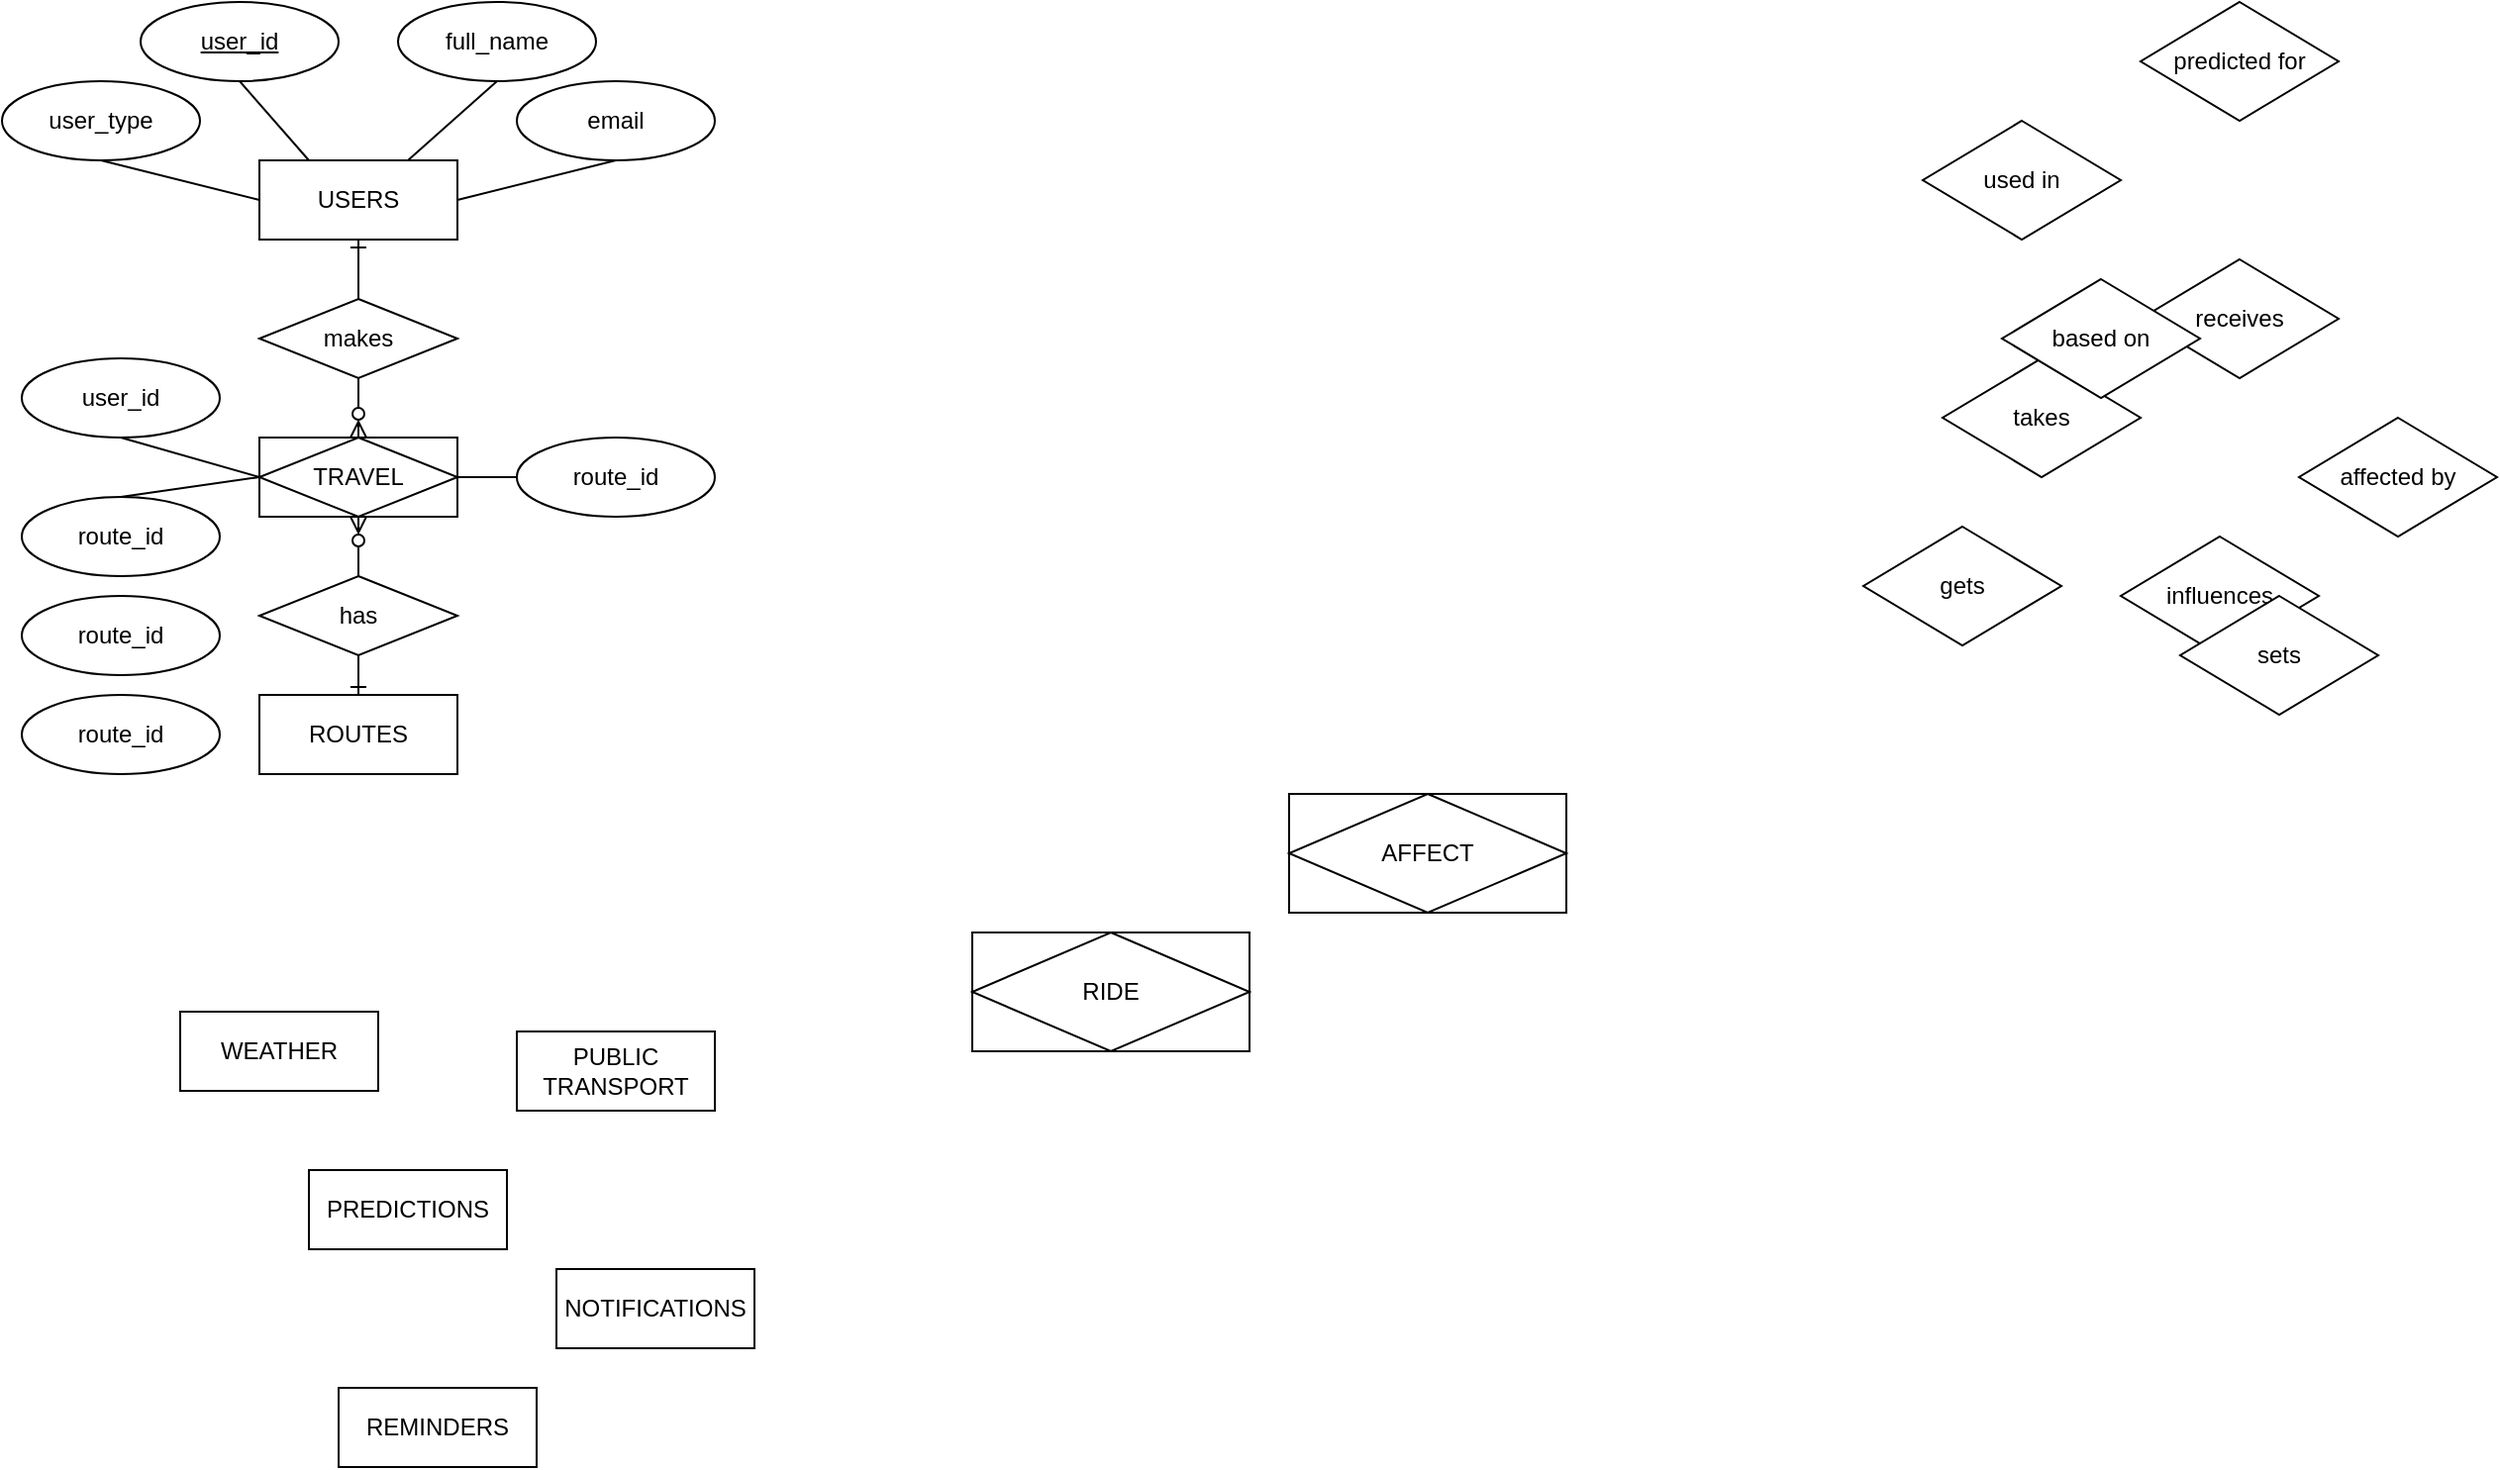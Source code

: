 <mxfile version="28.2.3">
  <diagram name="Page-1" id="uUFxI547yj3_E6zT6Mlm">
    <mxGraphModel dx="646" dy="333" grid="1" gridSize="10" guides="1" tooltips="1" connect="1" arrows="1" fold="1" page="1" pageScale="1" pageWidth="1400" pageHeight="850" math="0" shadow="0">
      <root>
        <mxCell id="0" />
        <mxCell id="1" parent="0" />
        <mxCell id="gqXW79Z5iP5RrtV90MI_-23" value="TRAVEL" style="shape=associativeEntity;whiteSpace=wrap;html=1;align=center;" parent="1" vertex="1">
          <mxGeometry x="190" y="260" width="100" height="40" as="geometry" />
        </mxCell>
        <mxCell id="gqXW79Z5iP5RrtV90MI_-1" value="USERS" style="whiteSpace=wrap;html=1;align=center;" parent="1" vertex="1">
          <mxGeometry x="190" y="120" width="100" height="40" as="geometry" />
        </mxCell>
        <mxCell id="gqXW79Z5iP5RrtV90MI_-2" value="ROUTES" style="whiteSpace=wrap;html=1;align=center;" parent="1" vertex="1">
          <mxGeometry x="190" y="390" width="100" height="40" as="geometry" />
        </mxCell>
        <mxCell id="gqXW79Z5iP5RrtV90MI_-3" value="WEATHER" style="whiteSpace=wrap;html=1;align=center;" parent="1" vertex="1">
          <mxGeometry x="150" y="550" width="100" height="40" as="geometry" />
        </mxCell>
        <mxCell id="gqXW79Z5iP5RrtV90MI_-4" value="PUBLIC TRANSPORT" style="whiteSpace=wrap;html=1;align=center;" parent="1" vertex="1">
          <mxGeometry x="320" y="560" width="100" height="40" as="geometry" />
        </mxCell>
        <mxCell id="gqXW79Z5iP5RrtV90MI_-5" value="PREDICTIONS" style="whiteSpace=wrap;html=1;align=center;" parent="1" vertex="1">
          <mxGeometry x="215" y="630" width="100" height="40" as="geometry" />
        </mxCell>
        <mxCell id="gqXW79Z5iP5RrtV90MI_-6" value="REMINDERS" style="whiteSpace=wrap;html=1;align=center;" parent="1" vertex="1">
          <mxGeometry x="230" y="740" width="100" height="40" as="geometry" />
        </mxCell>
        <mxCell id="gqXW79Z5iP5RrtV90MI_-7" value="NOTIFICATIONS" style="whiteSpace=wrap;html=1;align=center;" parent="1" vertex="1">
          <mxGeometry x="340" y="680" width="100" height="40" as="geometry" />
        </mxCell>
        <mxCell id="gqXW79Z5iP5RrtV90MI_-9" value="makes" style="shape=rhombus;perimeter=rhombusPerimeter;whiteSpace=wrap;html=1;align=center;" parent="1" vertex="1">
          <mxGeometry x="190" y="190" width="100" height="40" as="geometry" />
        </mxCell>
        <mxCell id="gqXW79Z5iP5RrtV90MI_-11" value="has" style="shape=rhombus;perimeter=rhombusPerimeter;whiteSpace=wrap;html=1;align=center;" parent="1" vertex="1">
          <mxGeometry x="190" y="330" width="100" height="40" as="geometry" />
        </mxCell>
        <mxCell id="gqXW79Z5iP5RrtV90MI_-12" value="affected by" style="shape=rhombus;perimeter=rhombusPerimeter;whiteSpace=wrap;html=1;align=center;" parent="1" vertex="1">
          <mxGeometry x="1220" y="250" width="100" height="60" as="geometry" />
        </mxCell>
        <mxCell id="gqXW79Z5iP5RrtV90MI_-13" value="influences" style="shape=rhombus;perimeter=rhombusPerimeter;whiteSpace=wrap;html=1;align=center;" parent="1" vertex="1">
          <mxGeometry x="1130" y="310" width="100" height="60" as="geometry" />
        </mxCell>
        <mxCell id="gqXW79Z5iP5RrtV90MI_-14" value="takes" style="shape=rhombus;perimeter=rhombusPerimeter;whiteSpace=wrap;html=1;align=center;" parent="1" vertex="1">
          <mxGeometry x="1040" y="220" width="100" height="60" as="geometry" />
        </mxCell>
        <mxCell id="gqXW79Z5iP5RrtV90MI_-15" value="used in" style="shape=rhombus;perimeter=rhombusPerimeter;whiteSpace=wrap;html=1;align=center;" parent="1" vertex="1">
          <mxGeometry x="1030" y="100" width="100" height="60" as="geometry" />
        </mxCell>
        <mxCell id="gqXW79Z5iP5RrtV90MI_-16" value="receives" style="shape=rhombus;perimeter=rhombusPerimeter;whiteSpace=wrap;html=1;align=center;" parent="1" vertex="1">
          <mxGeometry x="1140" y="170" width="100" height="60" as="geometry" />
        </mxCell>
        <mxCell id="gqXW79Z5iP5RrtV90MI_-17" value="predicted for" style="shape=rhombus;perimeter=rhombusPerimeter;whiteSpace=wrap;html=1;align=center;" parent="1" vertex="1">
          <mxGeometry x="1140" y="40" width="100" height="60" as="geometry" />
        </mxCell>
        <mxCell id="gqXW79Z5iP5RrtV90MI_-18" value="based on" style="shape=rhombus;perimeter=rhombusPerimeter;whiteSpace=wrap;html=1;align=center;" parent="1" vertex="1">
          <mxGeometry x="1070" y="180" width="100" height="60" as="geometry" />
        </mxCell>
        <mxCell id="gqXW79Z5iP5RrtV90MI_-19" value="sets" style="shape=rhombus;perimeter=rhombusPerimeter;whiteSpace=wrap;html=1;align=center;" parent="1" vertex="1">
          <mxGeometry x="1160" y="340" width="100" height="60" as="geometry" />
        </mxCell>
        <mxCell id="gqXW79Z5iP5RrtV90MI_-20" value="gets" style="shape=rhombus;perimeter=rhombusPerimeter;whiteSpace=wrap;html=1;align=center;" parent="1" vertex="1">
          <mxGeometry x="1000" y="305" width="100" height="60" as="geometry" />
        </mxCell>
        <mxCell id="gqXW79Z5iP5RrtV90MI_-25" value="AFFECT" style="shape=associativeEntity;whiteSpace=wrap;html=1;align=center;" parent="1" vertex="1">
          <mxGeometry x="710" y="440" width="140" height="60" as="geometry" />
        </mxCell>
        <mxCell id="gqXW79Z5iP5RrtV90MI_-26" value="RIDE" style="shape=associativeEntity;whiteSpace=wrap;html=1;align=center;" parent="1" vertex="1">
          <mxGeometry x="550" y="510" width="140" height="60" as="geometry" />
        </mxCell>
        <mxCell id="gqXW79Z5iP5RrtV90MI_-27" value="&lt;u&gt;user_id&lt;/u&gt;" style="ellipse;whiteSpace=wrap;html=1;align=center;" parent="1" vertex="1">
          <mxGeometry x="130" y="40" width="100" height="40" as="geometry" />
        </mxCell>
        <mxCell id="gqXW79Z5iP5RrtV90MI_-28" value="full_name" style="ellipse;whiteSpace=wrap;html=1;align=center;" parent="1" vertex="1">
          <mxGeometry x="260" y="40" width="100" height="40" as="geometry" />
        </mxCell>
        <mxCell id="gqXW79Z5iP5RrtV90MI_-29" value="email" style="ellipse;whiteSpace=wrap;html=1;align=center;" parent="1" vertex="1">
          <mxGeometry x="320" y="80" width="100" height="40" as="geometry" />
        </mxCell>
        <mxCell id="gqXW79Z5iP5RrtV90MI_-30" value="user_type" style="ellipse;whiteSpace=wrap;html=1;align=center;" parent="1" vertex="1">
          <mxGeometry x="60" y="80" width="100" height="40" as="geometry" />
        </mxCell>
        <mxCell id="gqXW79Z5iP5RrtV90MI_-31" value="" style="endArrow=none;html=1;rounded=0;exitX=0.5;exitY=1;exitDx=0;exitDy=0;entryX=0;entryY=0.5;entryDx=0;entryDy=0;" parent="1" source="gqXW79Z5iP5RrtV90MI_-30" target="gqXW79Z5iP5RrtV90MI_-1" edge="1">
          <mxGeometry relative="1" as="geometry">
            <mxPoint x="100" y="160" as="sourcePoint" />
            <mxPoint x="260" y="160" as="targetPoint" />
          </mxGeometry>
        </mxCell>
        <mxCell id="gqXW79Z5iP5RrtV90MI_-32" value="" style="endArrow=none;html=1;rounded=0;exitX=0.5;exitY=1;exitDx=0;exitDy=0;entryX=0.25;entryY=0;entryDx=0;entryDy=0;" parent="1" source="gqXW79Z5iP5RrtV90MI_-27" target="gqXW79Z5iP5RrtV90MI_-1" edge="1">
          <mxGeometry relative="1" as="geometry">
            <mxPoint x="212.5" y="80" as="sourcePoint" />
            <mxPoint x="287.5" y="100" as="targetPoint" />
          </mxGeometry>
        </mxCell>
        <mxCell id="gqXW79Z5iP5RrtV90MI_-33" value="" style="endArrow=none;html=1;rounded=0;exitX=0.5;exitY=1;exitDx=0;exitDy=0;entryX=0.75;entryY=0;entryDx=0;entryDy=0;" parent="1" source="gqXW79Z5iP5RrtV90MI_-28" target="gqXW79Z5iP5RrtV90MI_-1" edge="1">
          <mxGeometry relative="1" as="geometry">
            <mxPoint x="240" y="90" as="sourcePoint" />
            <mxPoint x="300" y="150" as="targetPoint" />
          </mxGeometry>
        </mxCell>
        <mxCell id="gqXW79Z5iP5RrtV90MI_-35" value="" style="endArrow=none;html=1;rounded=0;exitX=0.5;exitY=1;exitDx=0;exitDy=0;entryX=1;entryY=0.5;entryDx=0;entryDy=0;" parent="1" source="gqXW79Z5iP5RrtV90MI_-29" target="gqXW79Z5iP5RrtV90MI_-1" edge="1">
          <mxGeometry relative="1" as="geometry">
            <mxPoint x="310" y="100" as="sourcePoint" />
            <mxPoint x="345" y="160" as="targetPoint" />
          </mxGeometry>
        </mxCell>
        <mxCell id="gqXW79Z5iP5RrtV90MI_-37" value="" style="fontSize=12;html=1;endArrow=none;endFill=0;rounded=0;exitX=0.5;exitY=1;exitDx=0;exitDy=0;entryX=0.5;entryY=0;entryDx=0;entryDy=0;startArrow=ERone;startFill=0;" parent="1" source="gqXW79Z5iP5RrtV90MI_-1" target="gqXW79Z5iP5RrtV90MI_-9" edge="1">
          <mxGeometry width="100" height="100" relative="1" as="geometry">
            <mxPoint x="300" y="270" as="sourcePoint" />
            <mxPoint x="400" y="170" as="targetPoint" />
          </mxGeometry>
        </mxCell>
        <mxCell id="gqXW79Z5iP5RrtV90MI_-38" value="" style="fontSize=12;html=1;endArrow=none;endFill=0;rounded=0;exitX=0.5;exitY=1;exitDx=0;exitDy=0;startArrow=ERzeroToMany;startFill=0;entryX=0.5;entryY=0;entryDx=0;entryDy=0;" parent="1" source="gqXW79Z5iP5RrtV90MI_-23" target="gqXW79Z5iP5RrtV90MI_-11" edge="1">
          <mxGeometry width="100" height="100" relative="1" as="geometry">
            <mxPoint x="244.71" y="380" as="sourcePoint" />
            <mxPoint x="245" y="390" as="targetPoint" />
          </mxGeometry>
        </mxCell>
        <mxCell id="gqXW79Z5iP5RrtV90MI_-40" value="" style="fontSize=12;html=1;endArrow=ERone;endFill=0;rounded=0;exitX=0.5;exitY=1;exitDx=0;exitDy=0;startArrow=none;startFill=0;entryX=0.5;entryY=0;entryDx=0;entryDy=0;" parent="1" source="gqXW79Z5iP5RrtV90MI_-11" target="gqXW79Z5iP5RrtV90MI_-2" edge="1">
          <mxGeometry width="100" height="100" relative="1" as="geometry">
            <mxPoint x="314.77" y="435" as="sourcePoint" />
            <mxPoint x="314.77" y="485" as="targetPoint" />
          </mxGeometry>
        </mxCell>
        <mxCell id="gqXW79Z5iP5RrtV90MI_-41" value="" style="fontSize=12;html=1;endArrow=ERzeroToMany;endFill=1;rounded=0;exitX=0.5;exitY=1;exitDx=0;exitDy=0;entryX=0.5;entryY=0;entryDx=0;entryDy=0;startArrow=none;startFill=0;" parent="1" source="gqXW79Z5iP5RrtV90MI_-9" target="gqXW79Z5iP5RrtV90MI_-23" edge="1">
          <mxGeometry width="100" height="100" relative="1" as="geometry">
            <mxPoint x="420" y="200" as="sourcePoint" />
            <mxPoint x="425" y="360" as="targetPoint" />
          </mxGeometry>
        </mxCell>
        <mxCell id="F4M-uVeP_yfNJimxveKJ-1" value="user_id" style="ellipse;whiteSpace=wrap;html=1;align=center;" vertex="1" parent="1">
          <mxGeometry x="70" y="220" width="100" height="40" as="geometry" />
        </mxCell>
        <mxCell id="F4M-uVeP_yfNJimxveKJ-2" value="route_id" style="ellipse;whiteSpace=wrap;html=1;align=center;" vertex="1" parent="1">
          <mxGeometry x="70" y="290" width="100" height="40" as="geometry" />
        </mxCell>
        <mxCell id="F4M-uVeP_yfNJimxveKJ-3" value="route_id" style="ellipse;whiteSpace=wrap;html=1;align=center;" vertex="1" parent="1">
          <mxGeometry x="320" y="260" width="100" height="40" as="geometry" />
        </mxCell>
        <mxCell id="F4M-uVeP_yfNJimxveKJ-4" value="" style="endArrow=none;html=1;rounded=0;exitX=0.5;exitY=1;exitDx=0;exitDy=0;entryX=0;entryY=0.5;entryDx=0;entryDy=0;" edge="1" parent="1" source="F4M-uVeP_yfNJimxveKJ-1" target="gqXW79Z5iP5RrtV90MI_-23">
          <mxGeometry relative="1" as="geometry">
            <mxPoint x="110" y="280" as="sourcePoint" />
            <mxPoint x="190" y="300" as="targetPoint" />
          </mxGeometry>
        </mxCell>
        <mxCell id="F4M-uVeP_yfNJimxveKJ-5" value="" style="endArrow=none;html=1;rounded=0;exitX=0.5;exitY=0;exitDx=0;exitDy=0;entryX=0;entryY=0.5;entryDx=0;entryDy=0;" edge="1" parent="1" source="F4M-uVeP_yfNJimxveKJ-2" target="gqXW79Z5iP5RrtV90MI_-23">
          <mxGeometry relative="1" as="geometry">
            <mxPoint x="150" y="260" as="sourcePoint" />
            <mxPoint x="220" y="270" as="targetPoint" />
          </mxGeometry>
        </mxCell>
        <mxCell id="F4M-uVeP_yfNJimxveKJ-6" value="" style="endArrow=none;html=1;rounded=0;exitX=1;exitY=0.5;exitDx=0;exitDy=0;entryX=0;entryY=0.5;entryDx=0;entryDy=0;" edge="1" parent="1" source="gqXW79Z5iP5RrtV90MI_-23" target="F4M-uVeP_yfNJimxveKJ-3">
          <mxGeometry relative="1" as="geometry">
            <mxPoint x="320" y="320" as="sourcePoint" />
            <mxPoint x="390" y="310" as="targetPoint" />
          </mxGeometry>
        </mxCell>
        <mxCell id="F4M-uVeP_yfNJimxveKJ-7" value="route_id" style="ellipse;whiteSpace=wrap;html=1;align=center;" vertex="1" parent="1">
          <mxGeometry x="70" y="340" width="100" height="40" as="geometry" />
        </mxCell>
        <mxCell id="F4M-uVeP_yfNJimxveKJ-8" value="route_id" style="ellipse;whiteSpace=wrap;html=1;align=center;" vertex="1" parent="1">
          <mxGeometry x="70" y="390" width="100" height="40" as="geometry" />
        </mxCell>
      </root>
    </mxGraphModel>
  </diagram>
</mxfile>
